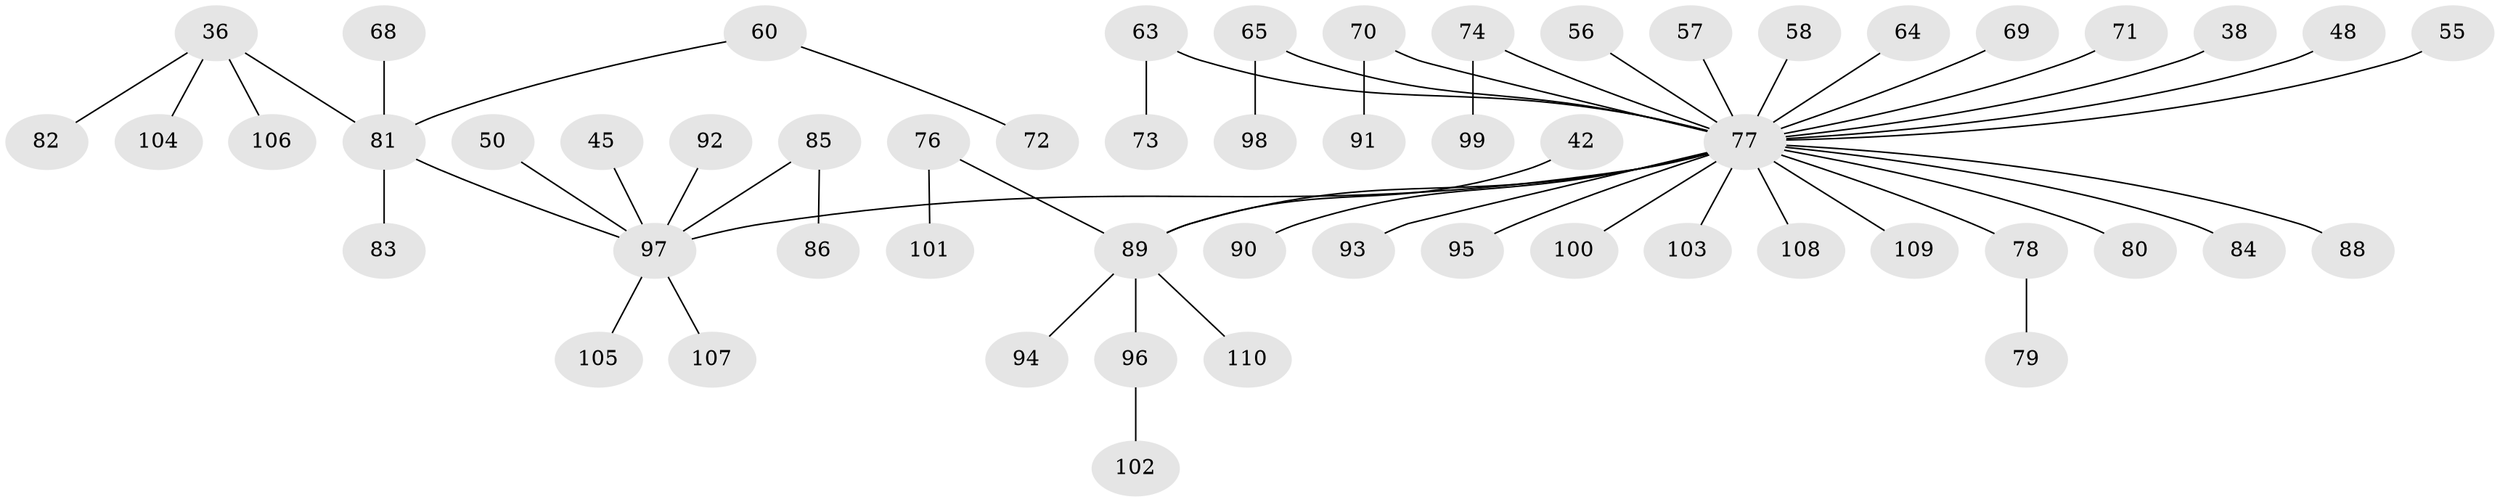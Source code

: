 // original degree distribution, {6: 0.00909090909090909, 2: 0.2727272727272727, 4: 0.045454545454545456, 3: 0.16363636363636364, 5: 0.03636363636363636, 7: 0.00909090909090909, 1: 0.4636363636363636}
// Generated by graph-tools (version 1.1) at 2025/53/03/09/25 04:53:21]
// undirected, 55 vertices, 54 edges
graph export_dot {
graph [start="1"]
  node [color=gray90,style=filled];
  36;
  38;
  42;
  45;
  48;
  50;
  55;
  56;
  57;
  58;
  60;
  63;
  64;
  65;
  68;
  69;
  70;
  71;
  72;
  73;
  74;
  76;
  77 [super="+8+4+53+54+32+61+27+34+47+59+62"];
  78;
  79;
  80;
  81 [super="+40+51"];
  82;
  83;
  84;
  85;
  86;
  88;
  89 [super="+87+37"];
  90;
  91;
  92;
  93;
  94;
  95;
  96;
  97 [super="+19+75"];
  98;
  99;
  100;
  101;
  102;
  103;
  104;
  105;
  106;
  107;
  108;
  109;
  110;
  36 -- 82;
  36 -- 104;
  36 -- 106;
  36 -- 81;
  38 -- 77;
  42 -- 89;
  45 -- 97;
  48 -- 77;
  50 -- 97;
  55 -- 77;
  56 -- 77;
  57 -- 77;
  58 -- 77;
  60 -- 72;
  60 -- 81;
  63 -- 73;
  63 -- 77;
  64 -- 77;
  65 -- 98;
  65 -- 77;
  68 -- 81;
  69 -- 77;
  70 -- 91;
  70 -- 77;
  71 -- 77;
  74 -- 99;
  74 -- 77;
  76 -- 101;
  76 -- 89;
  77 -- 100;
  77 -- 80;
  77 -- 84;
  77 -- 95;
  77 -- 97;
  77 -- 78;
  77 -- 103;
  77 -- 93;
  77 -- 89;
  77 -- 109;
  77 -- 88;
  77 -- 90;
  77 -- 108;
  78 -- 79;
  81 -- 83;
  81 -- 97;
  85 -- 86;
  85 -- 97;
  89 -- 94;
  89 -- 96;
  89 -- 110;
  92 -- 97;
  96 -- 102;
  97 -- 105;
  97 -- 107;
}
